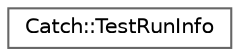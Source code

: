 digraph "Graphical Class Hierarchy"
{
 // LATEX_PDF_SIZE
  bgcolor="transparent";
  edge [fontname=Helvetica,fontsize=10,labelfontname=Helvetica,labelfontsize=10];
  node [fontname=Helvetica,fontsize=10,shape=box,height=0.2,width=0.4];
  rankdir="LR";
  Node0 [id="Node000000",label="Catch::TestRunInfo",height=0.2,width=0.4,color="grey40", fillcolor="white", style="filled",URL="$structCatch_1_1TestRunInfo.html",tooltip=" "];
}
